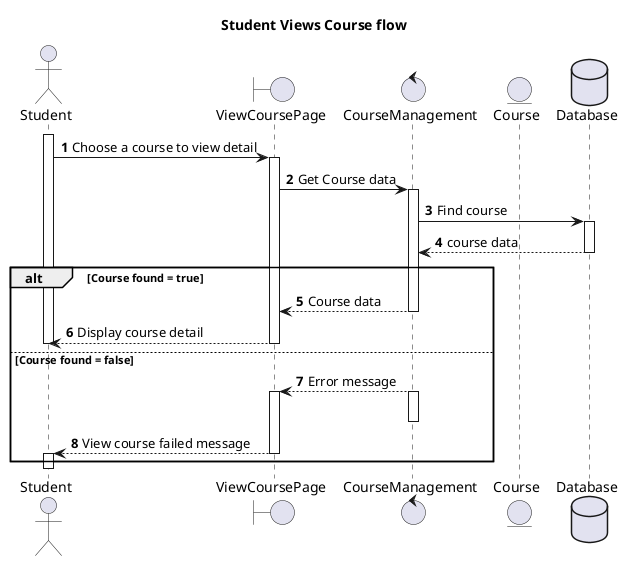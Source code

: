 @startuml View Course flow

title Student Views Course flow

actor Student
boundary ViewCoursePage
control CourseManagement
entity Course
database Database

autonumber
activate Student
Student -> ViewCoursePage: Choose a course to view detail
activate ViewCoursePage
ViewCoursePage -> CourseManagement: Get Course data
activate CourseManagement
CourseManagement -> Database: Find course
activate Database
Database --> CourseManagement: course data
deactivate Database

alt Course found = true
  CourseManagement --> ViewCoursePage: Course data
  deactivate CourseManagement
  ViewCoursePage --> Student: Display course detail
  deactivate ViewCoursePage
  deactivate Student
else Course found = false
  autonumber 7
  CourseManagement --> ViewCoursePage: Error message
  activate CourseManagement
  deactivate CourseManagement
  activate ViewCoursePage
  ViewCoursePage --> Student: View course failed message
  deactivate ViewCoursePage
  activate Student
  deactivate Student
end
deactivate Student

@enduml